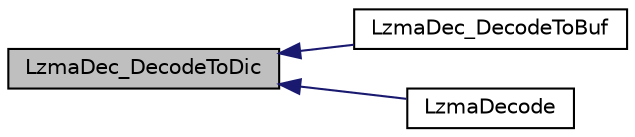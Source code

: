 digraph G
{
  edge [fontname="Helvetica",fontsize="10",labelfontname="Helvetica",labelfontsize="10"];
  node [fontname="Helvetica",fontsize="10",shape=record];
  rankdir="LR";
  Node1 [label="LzmaDec_DecodeToDic",height=0.2,width=0.4,color="black", fillcolor="grey75", style="filled" fontcolor="black"];
  Node1 -> Node2 [dir="back",color="midnightblue",fontsize="10",style="solid",fontname="Helvetica"];
  Node2 [label="LzmaDec_DecodeToBuf",height=0.2,width=0.4,color="black", fillcolor="white", style="filled",URL="$_lzma_dec_8h.html#a87067055dce3491aca982d1b98ff4db4"];
  Node1 -> Node3 [dir="back",color="midnightblue",fontsize="10",style="solid",fontname="Helvetica"];
  Node3 [label="LzmaDecode",height=0.2,width=0.4,color="black", fillcolor="white", style="filled",URL="$_lzma_dec_8h.html#ab8c63d6972edb0325afc6326936afab1"];
}
